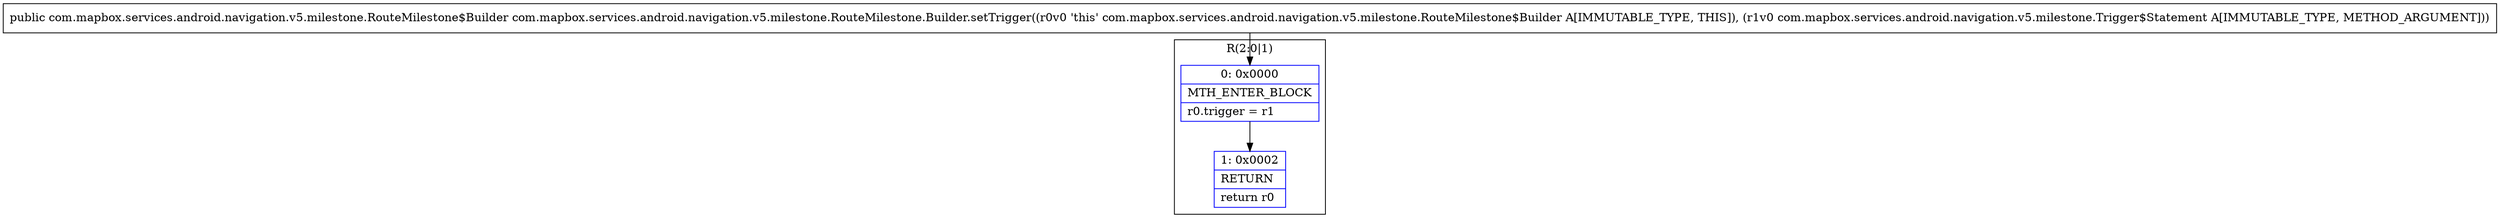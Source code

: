 digraph "CFG forcom.mapbox.services.android.navigation.v5.milestone.RouteMilestone.Builder.setTrigger(Lcom\/mapbox\/services\/android\/navigation\/v5\/milestone\/Trigger$Statement;)Lcom\/mapbox\/services\/android\/navigation\/v5\/milestone\/RouteMilestone$Builder;" {
subgraph cluster_Region_1726118701 {
label = "R(2:0|1)";
node [shape=record,color=blue];
Node_0 [shape=record,label="{0\:\ 0x0000|MTH_ENTER_BLOCK\l|r0.trigger = r1\l}"];
Node_1 [shape=record,label="{1\:\ 0x0002|RETURN\l|return r0\l}"];
}
MethodNode[shape=record,label="{public com.mapbox.services.android.navigation.v5.milestone.RouteMilestone$Builder com.mapbox.services.android.navigation.v5.milestone.RouteMilestone.Builder.setTrigger((r0v0 'this' com.mapbox.services.android.navigation.v5.milestone.RouteMilestone$Builder A[IMMUTABLE_TYPE, THIS]), (r1v0 com.mapbox.services.android.navigation.v5.milestone.Trigger$Statement A[IMMUTABLE_TYPE, METHOD_ARGUMENT])) }"];
MethodNode -> Node_0;
Node_0 -> Node_1;
}

